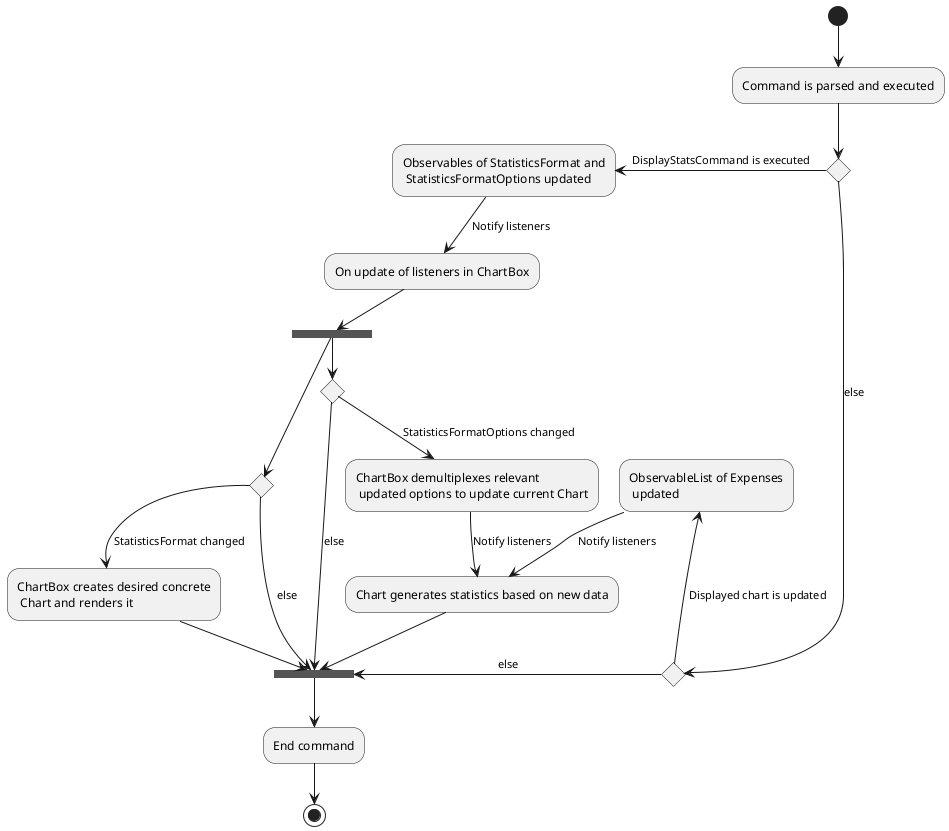 @startuml
(*) -down-> "Command is parsed and executed"
if "" then
    -left-> [DisplayStatsCommand is executed] "Observables of StatisticsFormat and\n StatisticsFormatOptions updated"
    --> [Notify listeners] "On update of listeners in ChartBox"
    --> ===B1===
    if "" then
        --> [StatisticsFormat changed] "ChartBox creates desired concrete\n Chart and renders it"
        --> ===B2===
    else
        --> [else] ===B2===
    endif
    ===B1=== --> if "" then
        --> [StatisticsFormatOptions changed] "ChartBox demultiplexes relevant\n updated options to update current Chart"
        --> [Notify listeners] "Chart generates statistics based on new data"
        --> ===B2===
        else
        --> [else] ===B2===
        endif
else
    --> [else] if "" then
        -left-> [Displayed chart is updated] "ObservableList of Expenses\n updated"
        --> [Notify listeners] "Chart generates statistics based on new data"
    else
        -left-> [else] ===B2===
    ===B2=== --> "End command"
    --> (*)
@enduml
